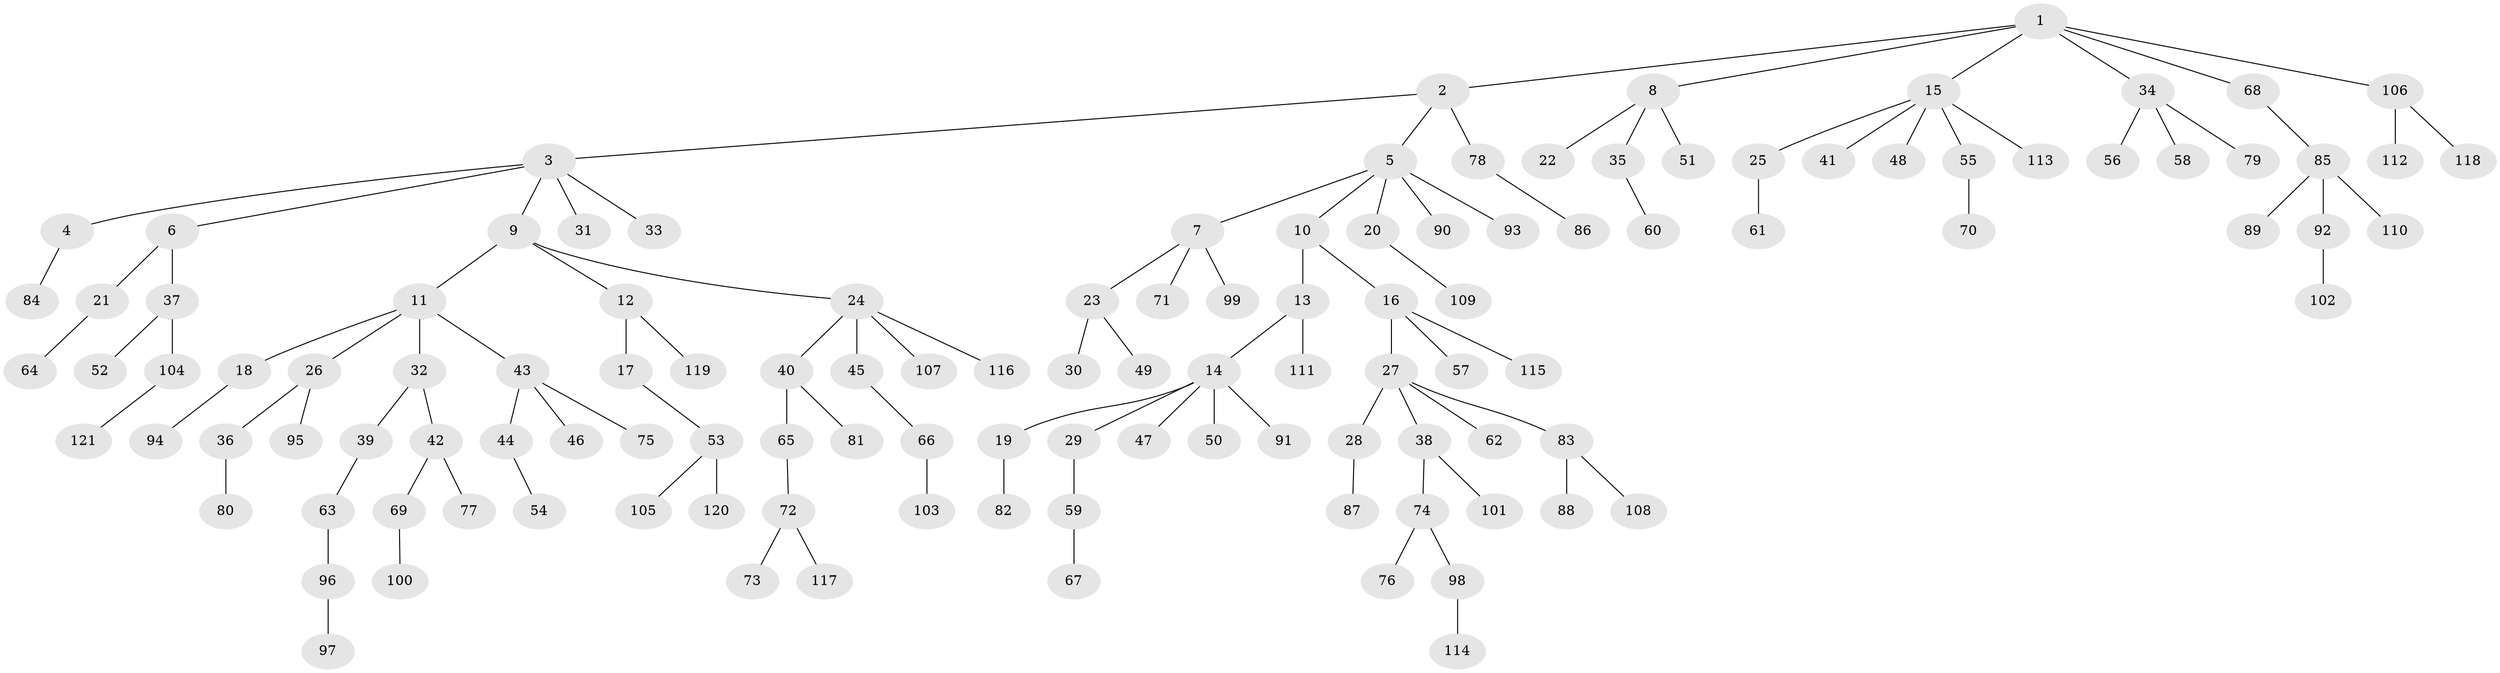 // coarse degree distribution, {7: 0.012345679012345678, 8: 0.024691358024691357, 2: 0.20987654320987653, 3: 0.08641975308641975, 5: 0.037037037037037035, 6: 0.024691358024691357, 1: 0.5802469135802469, 4: 0.024691358024691357}
// Generated by graph-tools (version 1.1) at 2025/24/03/03/25 07:24:05]
// undirected, 121 vertices, 120 edges
graph export_dot {
graph [start="1"]
  node [color=gray90,style=filled];
  1;
  2;
  3;
  4;
  5;
  6;
  7;
  8;
  9;
  10;
  11;
  12;
  13;
  14;
  15;
  16;
  17;
  18;
  19;
  20;
  21;
  22;
  23;
  24;
  25;
  26;
  27;
  28;
  29;
  30;
  31;
  32;
  33;
  34;
  35;
  36;
  37;
  38;
  39;
  40;
  41;
  42;
  43;
  44;
  45;
  46;
  47;
  48;
  49;
  50;
  51;
  52;
  53;
  54;
  55;
  56;
  57;
  58;
  59;
  60;
  61;
  62;
  63;
  64;
  65;
  66;
  67;
  68;
  69;
  70;
  71;
  72;
  73;
  74;
  75;
  76;
  77;
  78;
  79;
  80;
  81;
  82;
  83;
  84;
  85;
  86;
  87;
  88;
  89;
  90;
  91;
  92;
  93;
  94;
  95;
  96;
  97;
  98;
  99;
  100;
  101;
  102;
  103;
  104;
  105;
  106;
  107;
  108;
  109;
  110;
  111;
  112;
  113;
  114;
  115;
  116;
  117;
  118;
  119;
  120;
  121;
  1 -- 2;
  1 -- 8;
  1 -- 15;
  1 -- 34;
  1 -- 68;
  1 -- 106;
  2 -- 3;
  2 -- 5;
  2 -- 78;
  3 -- 4;
  3 -- 6;
  3 -- 9;
  3 -- 31;
  3 -- 33;
  4 -- 84;
  5 -- 7;
  5 -- 10;
  5 -- 20;
  5 -- 90;
  5 -- 93;
  6 -- 21;
  6 -- 37;
  7 -- 23;
  7 -- 71;
  7 -- 99;
  8 -- 22;
  8 -- 35;
  8 -- 51;
  9 -- 11;
  9 -- 12;
  9 -- 24;
  10 -- 13;
  10 -- 16;
  11 -- 18;
  11 -- 26;
  11 -- 32;
  11 -- 43;
  12 -- 17;
  12 -- 119;
  13 -- 14;
  13 -- 111;
  14 -- 19;
  14 -- 29;
  14 -- 47;
  14 -- 50;
  14 -- 91;
  15 -- 25;
  15 -- 41;
  15 -- 48;
  15 -- 55;
  15 -- 113;
  16 -- 27;
  16 -- 57;
  16 -- 115;
  17 -- 53;
  18 -- 94;
  19 -- 82;
  20 -- 109;
  21 -- 64;
  23 -- 30;
  23 -- 49;
  24 -- 40;
  24 -- 45;
  24 -- 107;
  24 -- 116;
  25 -- 61;
  26 -- 36;
  26 -- 95;
  27 -- 28;
  27 -- 38;
  27 -- 62;
  27 -- 83;
  28 -- 87;
  29 -- 59;
  32 -- 39;
  32 -- 42;
  34 -- 56;
  34 -- 58;
  34 -- 79;
  35 -- 60;
  36 -- 80;
  37 -- 52;
  37 -- 104;
  38 -- 74;
  38 -- 101;
  39 -- 63;
  40 -- 65;
  40 -- 81;
  42 -- 69;
  42 -- 77;
  43 -- 44;
  43 -- 46;
  43 -- 75;
  44 -- 54;
  45 -- 66;
  53 -- 105;
  53 -- 120;
  55 -- 70;
  59 -- 67;
  63 -- 96;
  65 -- 72;
  66 -- 103;
  68 -- 85;
  69 -- 100;
  72 -- 73;
  72 -- 117;
  74 -- 76;
  74 -- 98;
  78 -- 86;
  83 -- 88;
  83 -- 108;
  85 -- 89;
  85 -- 92;
  85 -- 110;
  92 -- 102;
  96 -- 97;
  98 -- 114;
  104 -- 121;
  106 -- 112;
  106 -- 118;
}
